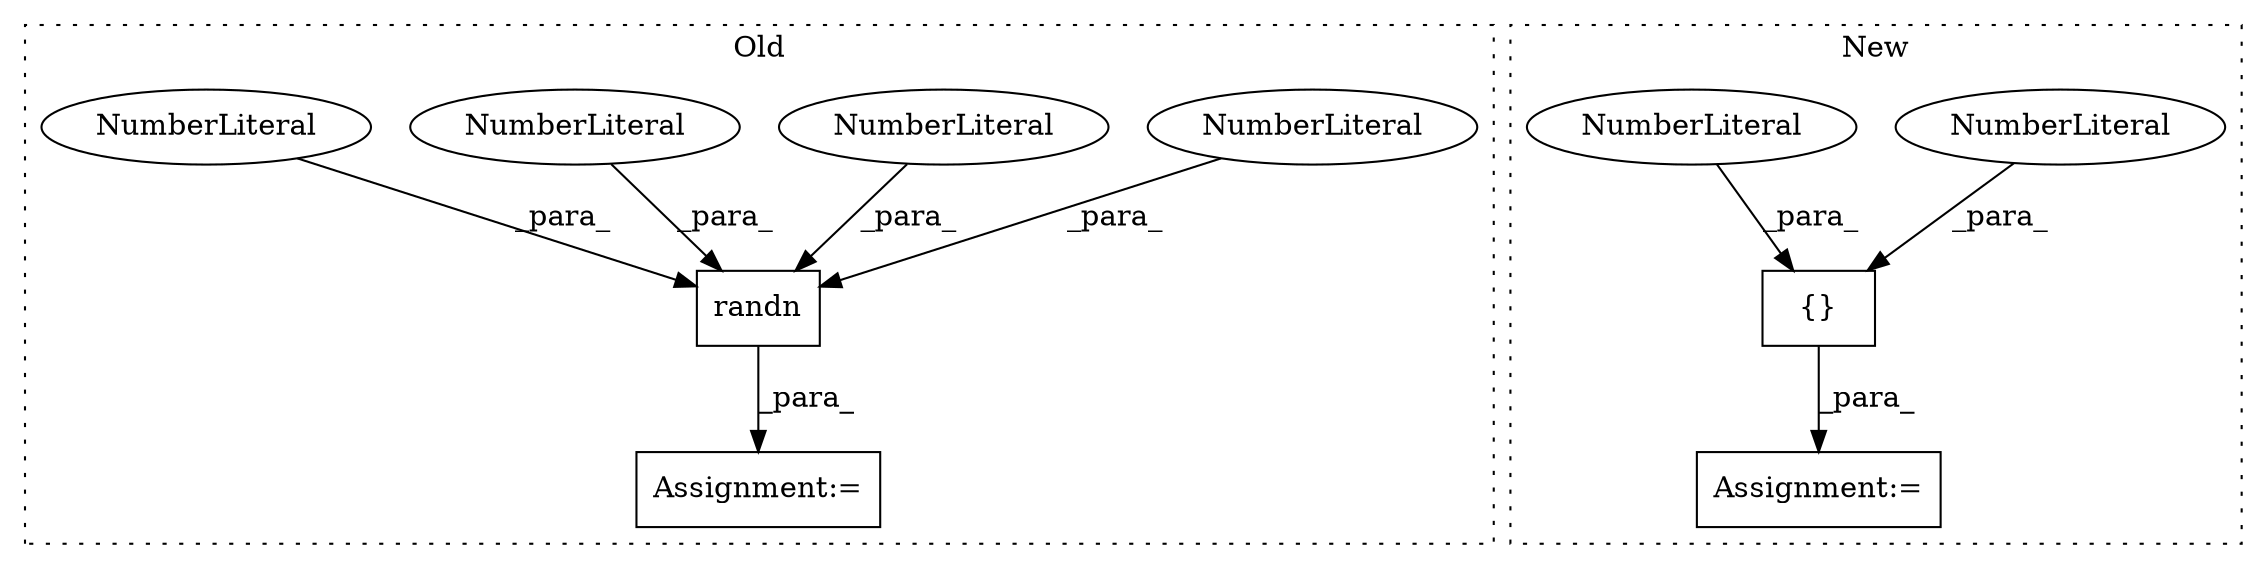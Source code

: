 digraph G {
subgraph cluster0 {
1 [label="randn" a="32" s="18571,18588" l="6,1" shape="box"];
4 [label="Assignment:=" a="7" s="18604" l="1" shape="box"];
5 [label="NumberLiteral" a="34" s="18577" l="1" shape="ellipse"];
6 [label="NumberLiteral" a="34" s="18585" l="3" shape="ellipse"];
9 [label="NumberLiteral" a="34" s="18581" l="3" shape="ellipse"];
10 [label="NumberLiteral" a="34" s="18579" l="1" shape="ellipse"];
label = "Old";
style="dotted";
}
subgraph cluster1 {
2 [label="{}" a="4" s="331,341" l="1,1" shape="box"];
3 [label="Assignment:=" a="7" s="168" l="1" shape="box"];
7 [label="NumberLiteral" a="34" s="334" l="3" shape="ellipse"];
8 [label="NumberLiteral" a="34" s="338" l="3" shape="ellipse"];
label = "New";
style="dotted";
}
1 -> 4 [label="_para_"];
2 -> 3 [label="_para_"];
5 -> 1 [label="_para_"];
6 -> 1 [label="_para_"];
7 -> 2 [label="_para_"];
8 -> 2 [label="_para_"];
9 -> 1 [label="_para_"];
10 -> 1 [label="_para_"];
}